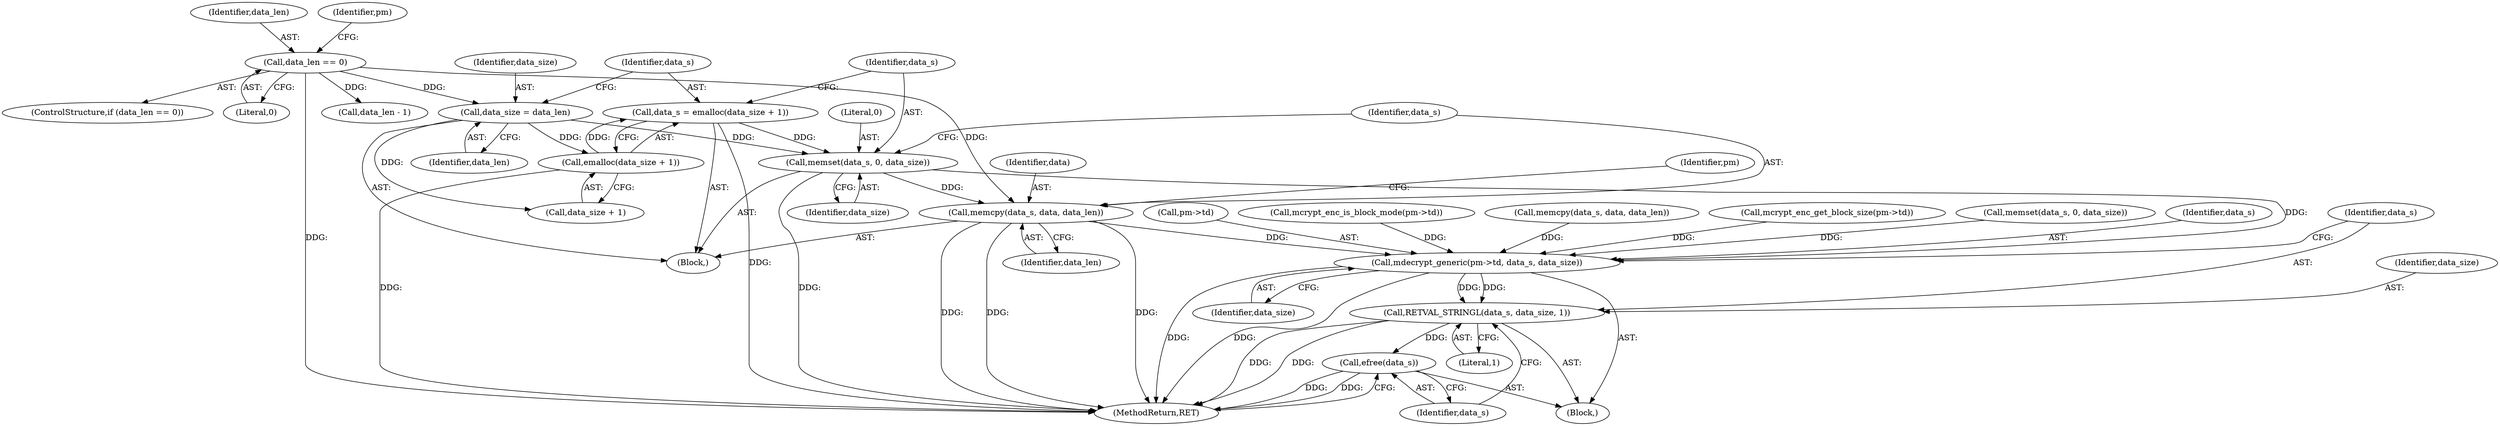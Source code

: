 digraph "0_php-src_6c5211a0cef0cc2854eaa387e0eb036e012904d0?w=1_2@API" {
"1000176" [label="(Call,memset(data_s, 0, data_size))"];
"1000170" [label="(Call,data_s = emalloc(data_size + 1))"];
"1000172" [label="(Call,emalloc(data_size + 1))"];
"1000167" [label="(Call,data_size = data_len)"];
"1000116" [label="(Call,data_len == 0)"];
"1000180" [label="(Call,memcpy(data_s, data, data_len))"];
"1000184" [label="(Call,mdecrypt_generic(pm->td, data_s, data_size))"];
"1000190" [label="(Call,RETVAL_STRINGL(data_s, data_size, 1))"];
"1000194" [label="(Call,efree(data_s))"];
"1000168" [label="(Identifier,data_size)"];
"1000189" [label="(Identifier,data_size)"];
"1000195" [label="(Identifier,data_s)"];
"1000190" [label="(Call,RETVAL_STRINGL(data_s, data_size, 1))"];
"1000185" [label="(Call,pm->td)"];
"1000193" [label="(Literal,1)"];
"1000176" [label="(Call,memset(data_s, 0, data_size))"];
"1000117" [label="(Identifier,data_len)"];
"1000182" [label="(Identifier,data)"];
"1000196" [label="(MethodReturn,RET)"];
"1000169" [label="(Identifier,data_len)"];
"1000122" [label="(Call,mcrypt_enc_is_block_mode(pm->td))"];
"1000179" [label="(Identifier,data_size)"];
"1000139" [label="(Call,data_len - 1)"];
"1000170" [label="(Call,data_s = emalloc(data_size + 1))"];
"1000166" [label="(Block,)"];
"1000171" [label="(Identifier,data_s)"];
"1000192" [label="(Identifier,data_size)"];
"1000178" [label="(Literal,0)"];
"1000181" [label="(Identifier,data_s)"];
"1000180" [label="(Call,memcpy(data_s, data, data_len))"];
"1000161" [label="(Call,memcpy(data_s, data, data_len))"];
"1000186" [label="(Identifier,pm)"];
"1000177" [label="(Identifier,data_s)"];
"1000116" [label="(Call,data_len == 0)"];
"1000173" [label="(Call,data_size + 1)"];
"1000118" [label="(Literal,0)"];
"1000115" [label="(ControlStructure,if (data_len == 0))"];
"1000105" [label="(Block,)"];
"1000194" [label="(Call,efree(data_s))"];
"1000184" [label="(Call,mdecrypt_generic(pm->td, data_s, data_size))"];
"1000191" [label="(Identifier,data_s)"];
"1000130" [label="(Call,mcrypt_enc_get_block_size(pm->td))"];
"1000124" [label="(Identifier,pm)"];
"1000167" [label="(Call,data_size = data_len)"];
"1000183" [label="(Identifier,data_len)"];
"1000157" [label="(Call,memset(data_s, 0, data_size))"];
"1000188" [label="(Identifier,data_s)"];
"1000172" [label="(Call,emalloc(data_size + 1))"];
"1000176" -> "1000166"  [label="AST: "];
"1000176" -> "1000179"  [label="CFG: "];
"1000177" -> "1000176"  [label="AST: "];
"1000178" -> "1000176"  [label="AST: "];
"1000179" -> "1000176"  [label="AST: "];
"1000181" -> "1000176"  [label="CFG: "];
"1000176" -> "1000196"  [label="DDG: "];
"1000170" -> "1000176"  [label="DDG: "];
"1000167" -> "1000176"  [label="DDG: "];
"1000176" -> "1000180"  [label="DDG: "];
"1000176" -> "1000184"  [label="DDG: "];
"1000170" -> "1000166"  [label="AST: "];
"1000170" -> "1000172"  [label="CFG: "];
"1000171" -> "1000170"  [label="AST: "];
"1000172" -> "1000170"  [label="AST: "];
"1000177" -> "1000170"  [label="CFG: "];
"1000170" -> "1000196"  [label="DDG: "];
"1000172" -> "1000170"  [label="DDG: "];
"1000172" -> "1000173"  [label="CFG: "];
"1000173" -> "1000172"  [label="AST: "];
"1000172" -> "1000196"  [label="DDG: "];
"1000167" -> "1000172"  [label="DDG: "];
"1000167" -> "1000166"  [label="AST: "];
"1000167" -> "1000169"  [label="CFG: "];
"1000168" -> "1000167"  [label="AST: "];
"1000169" -> "1000167"  [label="AST: "];
"1000171" -> "1000167"  [label="CFG: "];
"1000116" -> "1000167"  [label="DDG: "];
"1000167" -> "1000173"  [label="DDG: "];
"1000116" -> "1000115"  [label="AST: "];
"1000116" -> "1000118"  [label="CFG: "];
"1000117" -> "1000116"  [label="AST: "];
"1000118" -> "1000116"  [label="AST: "];
"1000124" -> "1000116"  [label="CFG: "];
"1000116" -> "1000196"  [label="DDG: "];
"1000116" -> "1000139"  [label="DDG: "];
"1000116" -> "1000180"  [label="DDG: "];
"1000180" -> "1000166"  [label="AST: "];
"1000180" -> "1000183"  [label="CFG: "];
"1000181" -> "1000180"  [label="AST: "];
"1000182" -> "1000180"  [label="AST: "];
"1000183" -> "1000180"  [label="AST: "];
"1000186" -> "1000180"  [label="CFG: "];
"1000180" -> "1000196"  [label="DDG: "];
"1000180" -> "1000196"  [label="DDG: "];
"1000180" -> "1000196"  [label="DDG: "];
"1000180" -> "1000184"  [label="DDG: "];
"1000184" -> "1000105"  [label="AST: "];
"1000184" -> "1000189"  [label="CFG: "];
"1000185" -> "1000184"  [label="AST: "];
"1000188" -> "1000184"  [label="AST: "];
"1000189" -> "1000184"  [label="AST: "];
"1000191" -> "1000184"  [label="CFG: "];
"1000184" -> "1000196"  [label="DDG: "];
"1000184" -> "1000196"  [label="DDG: "];
"1000122" -> "1000184"  [label="DDG: "];
"1000130" -> "1000184"  [label="DDG: "];
"1000161" -> "1000184"  [label="DDG: "];
"1000157" -> "1000184"  [label="DDG: "];
"1000184" -> "1000190"  [label="DDG: "];
"1000184" -> "1000190"  [label="DDG: "];
"1000190" -> "1000105"  [label="AST: "];
"1000190" -> "1000193"  [label="CFG: "];
"1000191" -> "1000190"  [label="AST: "];
"1000192" -> "1000190"  [label="AST: "];
"1000193" -> "1000190"  [label="AST: "];
"1000195" -> "1000190"  [label="CFG: "];
"1000190" -> "1000196"  [label="DDG: "];
"1000190" -> "1000196"  [label="DDG: "];
"1000190" -> "1000194"  [label="DDG: "];
"1000194" -> "1000105"  [label="AST: "];
"1000194" -> "1000195"  [label="CFG: "];
"1000195" -> "1000194"  [label="AST: "];
"1000196" -> "1000194"  [label="CFG: "];
"1000194" -> "1000196"  [label="DDG: "];
"1000194" -> "1000196"  [label="DDG: "];
}
